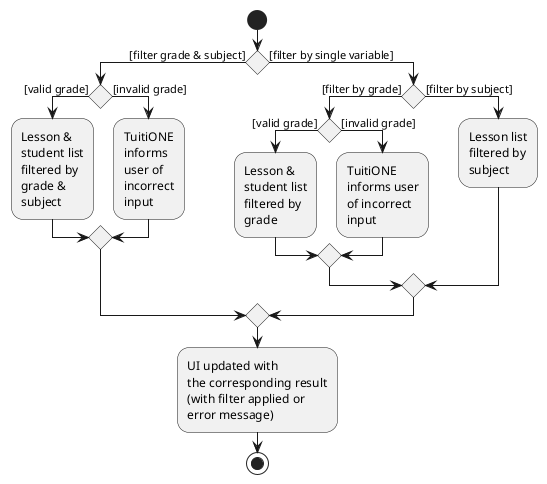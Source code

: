 @startuml
'https://plantuml.com/activity-diagram-beta

start
if () then ([filter grade & subject])
    if () then ([valid grade])
        :Lesson &
        student list
        filtered by
        grade &
        subject;
    else ([invalid grade])
        :TuitiONE
        informs
        user of
        incorrect
        input;
    endif
else ([filter by single variable])
    if () then ([filter by grade])
        if () then ([valid grade])
            :Lesson &
            student list
            filtered by
            grade;
        else ([invalid grade])
            :TuitiONE
            informs user
            of incorrect
            input;
        endif
    else ([filter by subject])
        :Lesson list
        filtered by
        subject;

    endif
endif
:UI updated with
the corresponding result
(with filter applied or
error message);
stop

@enduml
